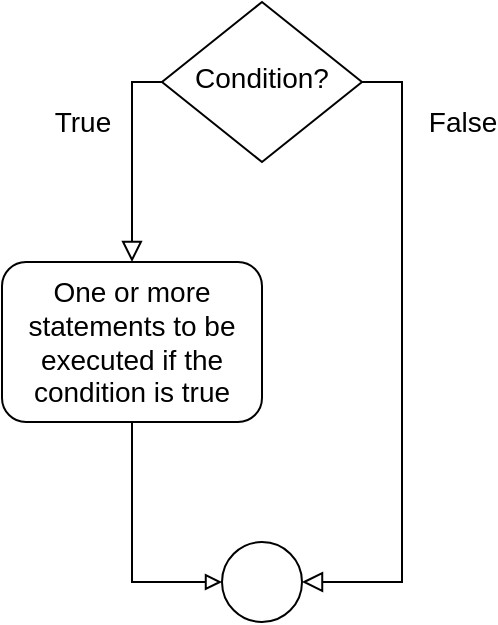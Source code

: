 <mxfile version="12.7.4" type="device"><diagram id="C5RBs43oDa-KdzZeNtuy" name="Page-1"><mxGraphModel dx="1038" dy="531" grid="1" gridSize="10" guides="1" tooltips="1" connect="1" arrows="1" fold="1" page="1" pageScale="1" pageWidth="827" pageHeight="1169" math="0" shadow="0"><root><mxCell id="WIyWlLk6GJQsqaUBKTNV-0"/><mxCell id="WIyWlLk6GJQsqaUBKTNV-1" parent="WIyWlLk6GJQsqaUBKTNV-0"/><mxCell id="WIyWlLk6GJQsqaUBKTNV-5" value="False" style="edgeStyle=orthogonalEdgeStyle;rounded=0;html=1;jettySize=auto;orthogonalLoop=1;fontSize=14;endArrow=block;endFill=0;endSize=8;strokeWidth=1;shadow=0;labelBackgroundColor=none;fontStyle=0;entryX=1;entryY=0.5;entryDx=0;entryDy=0;" parent="WIyWlLk6GJQsqaUBKTNV-1" source="WIyWlLk6GJQsqaUBKTNV-6" target="Yz3lfiCy14x1NU7SfzxR-0" edge="1"><mxGeometry x="-0.875" y="-36" relative="1" as="geometry"><mxPoint x="66" y="20" as="offset"/><mxPoint x="335" y="290" as="targetPoint"/><Array as="points"><mxPoint x="300" y="200"/><mxPoint x="300" y="450"/></Array></mxGeometry></mxCell><mxCell id="WIyWlLk6GJQsqaUBKTNV-6" value="Condition?" style="rhombus;whiteSpace=wrap;html=1;shadow=0;fontFamily=Helvetica;fontSize=14;align=center;strokeWidth=1;spacing=6;spacingTop=-4;fontStyle=0" parent="WIyWlLk6GJQsqaUBKTNV-1" vertex="1"><mxGeometry x="180" y="160" width="100" height="80" as="geometry"/></mxCell><mxCell id="WIyWlLk6GJQsqaUBKTNV-9" value="True" style="edgeStyle=orthogonalEdgeStyle;rounded=0;html=1;jettySize=auto;orthogonalLoop=1;fontSize=14;endArrow=block;endFill=0;endSize=8;strokeWidth=1;shadow=0;labelBackgroundColor=none;exitX=0;exitY=0.5;exitDx=0;exitDy=0;" parent="WIyWlLk6GJQsqaUBKTNV-1" source="WIyWlLk6GJQsqaUBKTNV-6" target="WIyWlLk6GJQsqaUBKTNV-12" edge="1"><mxGeometry x="-0.714" y="32" relative="1" as="geometry"><mxPoint x="-57" y="20" as="offset"/><mxPoint x="270" y="330" as="sourcePoint"/><Array as="points"><mxPoint x="165" y="200"/></Array></mxGeometry></mxCell><mxCell id="Yz3lfiCy14x1NU7SfzxR-3" style="edgeStyle=orthogonalEdgeStyle;rounded=0;orthogonalLoop=1;jettySize=auto;html=1;entryX=0;entryY=0.5;entryDx=0;entryDy=0;endArrow=block;endFill=0;exitX=0.5;exitY=1;exitDx=0;exitDy=0;" edge="1" parent="WIyWlLk6GJQsqaUBKTNV-1" source="WIyWlLk6GJQsqaUBKTNV-12" target="Yz3lfiCy14x1NU7SfzxR-0"><mxGeometry relative="1" as="geometry"><Array as="points"><mxPoint x="165" y="450"/></Array></mxGeometry></mxCell><mxCell id="WIyWlLk6GJQsqaUBKTNV-12" value="One or more statements to be executed if the condition is true" style="rounded=1;whiteSpace=wrap;html=1;fontSize=14;glass=0;strokeWidth=1;shadow=0;fontStyle=0" parent="WIyWlLk6GJQsqaUBKTNV-1" vertex="1"><mxGeometry x="100" y="290" width="130" height="80" as="geometry"/></mxCell><mxCell id="Yz3lfiCy14x1NU7SfzxR-0" value="" style="ellipse;whiteSpace=wrap;html=1;aspect=fixed;fontSize=12;fontStyle=0" vertex="1" parent="WIyWlLk6GJQsqaUBKTNV-1"><mxGeometry x="210" y="430" width="40" height="40" as="geometry"/></mxCell></root></mxGraphModel></diagram></mxfile>